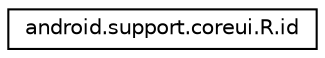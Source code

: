 digraph "Graphical Class Hierarchy"
{
 // INTERACTIVE_SVG=YES
 // LATEX_PDF_SIZE
  edge [fontname="Helvetica",fontsize="10",labelfontname="Helvetica",labelfontsize="10"];
  node [fontname="Helvetica",fontsize="10",shape=record];
  rankdir="LR";
  Node0 [label="android.support.coreui.R.id",height=0.2,width=0.4,color="black", fillcolor="white", style="filled",URL="$classandroid_1_1support_1_1coreui_1_1_r_1_1id.html",tooltip=" "];
}
